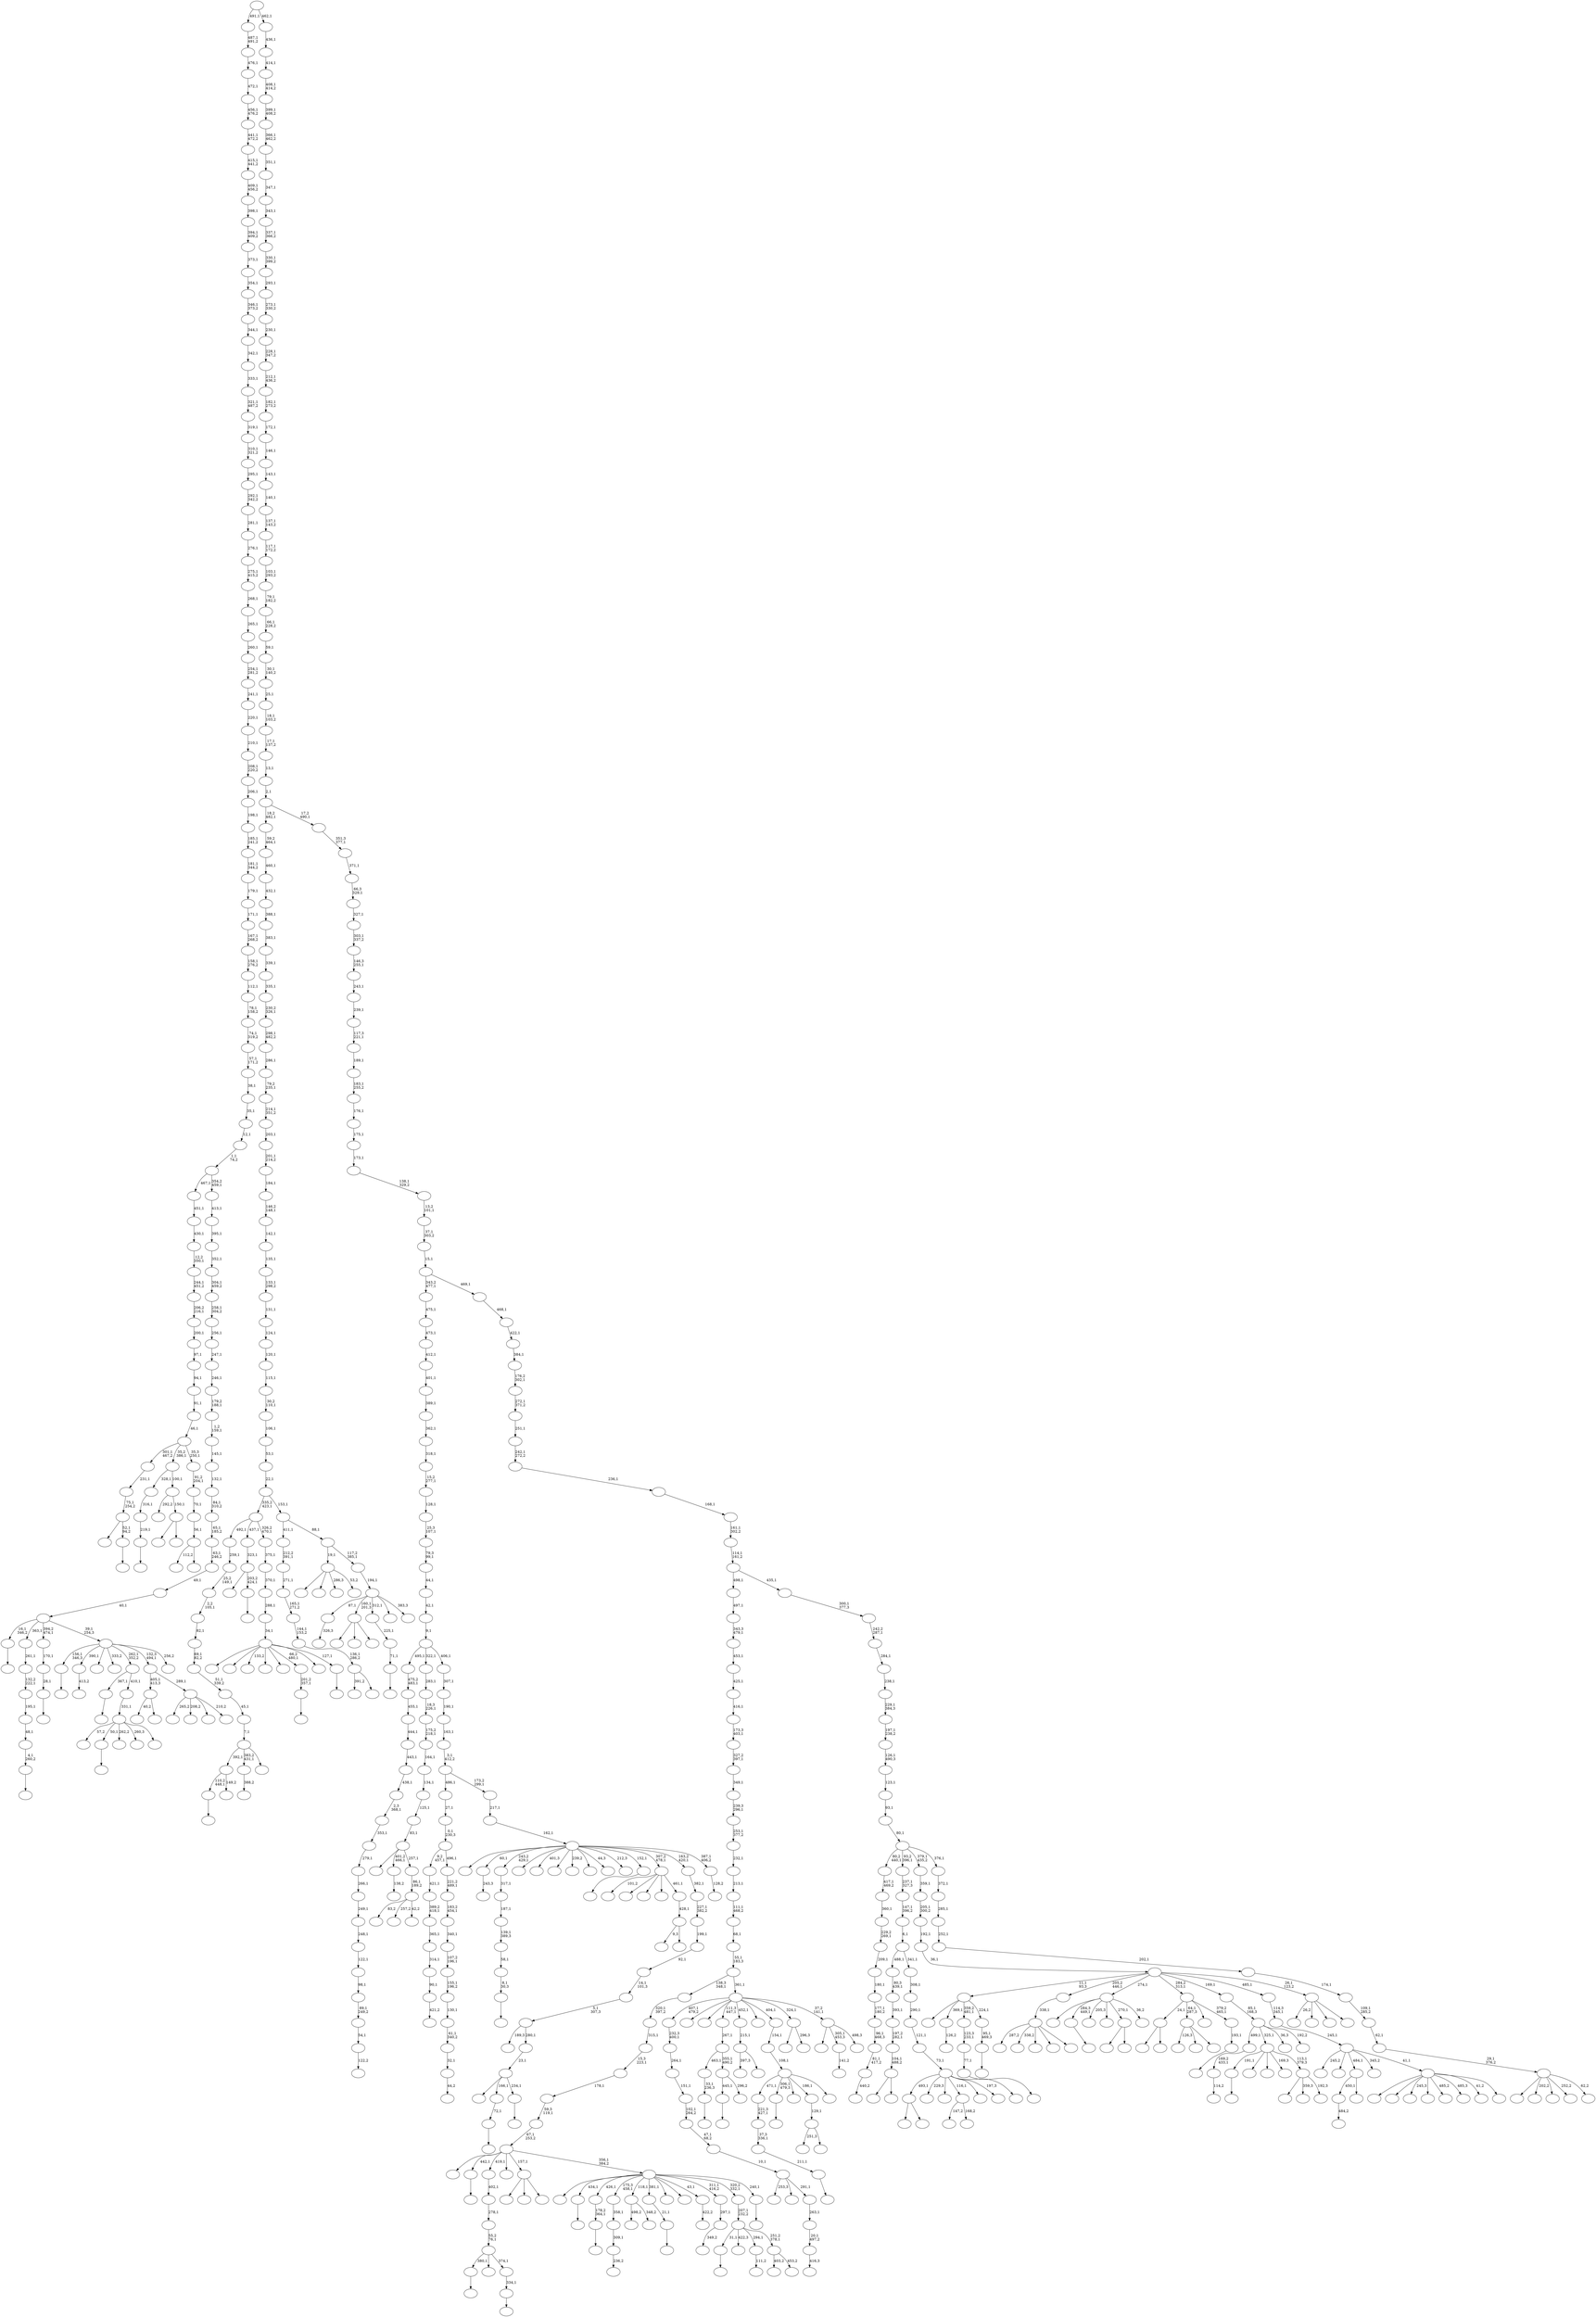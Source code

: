 digraph T {
	700 [label=""]
	699 [label=""]
	698 [label=""]
	697 [label=""]
	696 [label=""]
	695 [label=""]
	694 [label=""]
	693 [label=""]
	692 [label=""]
	691 [label=""]
	690 [label=""]
	689 [label=""]
	688 [label=""]
	687 [label=""]
	686 [label=""]
	685 [label=""]
	684 [label=""]
	683 [label=""]
	682 [label=""]
	681 [label=""]
	680 [label=""]
	679 [label=""]
	678 [label=""]
	677 [label=""]
	676 [label=""]
	675 [label=""]
	674 [label=""]
	673 [label=""]
	672 [label=""]
	671 [label=""]
	670 [label=""]
	669 [label=""]
	668 [label=""]
	667 [label=""]
	666 [label=""]
	665 [label=""]
	664 [label=""]
	663 [label=""]
	662 [label=""]
	661 [label=""]
	660 [label=""]
	659 [label=""]
	658 [label=""]
	657 [label=""]
	656 [label=""]
	655 [label=""]
	654 [label=""]
	653 [label=""]
	652 [label=""]
	651 [label=""]
	650 [label=""]
	649 [label=""]
	648 [label=""]
	647 [label=""]
	646 [label=""]
	645 [label=""]
	644 [label=""]
	643 [label=""]
	642 [label=""]
	641 [label=""]
	640 [label=""]
	639 [label=""]
	638 [label=""]
	637 [label=""]
	636 [label=""]
	635 [label=""]
	634 [label=""]
	633 [label=""]
	632 [label=""]
	631 [label=""]
	630 [label=""]
	629 [label=""]
	628 [label=""]
	627 [label=""]
	626 [label=""]
	625 [label=""]
	624 [label=""]
	623 [label=""]
	622 [label=""]
	621 [label=""]
	620 [label=""]
	619 [label=""]
	618 [label=""]
	617 [label=""]
	616 [label=""]
	615 [label=""]
	614 [label=""]
	613 [label=""]
	612 [label=""]
	611 [label=""]
	610 [label=""]
	609 [label=""]
	608 [label=""]
	607 [label=""]
	606 [label=""]
	605 [label=""]
	604 [label=""]
	603 [label=""]
	602 [label=""]
	601 [label=""]
	600 [label=""]
	599 [label=""]
	598 [label=""]
	597 [label=""]
	596 [label=""]
	595 [label=""]
	594 [label=""]
	593 [label=""]
	592 [label=""]
	591 [label=""]
	590 [label=""]
	589 [label=""]
	588 [label=""]
	587 [label=""]
	586 [label=""]
	585 [label=""]
	584 [label=""]
	583 [label=""]
	582 [label=""]
	581 [label=""]
	580 [label=""]
	579 [label=""]
	578 [label=""]
	577 [label=""]
	576 [label=""]
	575 [label=""]
	574 [label=""]
	573 [label=""]
	572 [label=""]
	571 [label=""]
	570 [label=""]
	569 [label=""]
	568 [label=""]
	567 [label=""]
	566 [label=""]
	565 [label=""]
	564 [label=""]
	563 [label=""]
	562 [label=""]
	561 [label=""]
	560 [label=""]
	559 [label=""]
	558 [label=""]
	557 [label=""]
	556 [label=""]
	555 [label=""]
	554 [label=""]
	553 [label=""]
	552 [label=""]
	551 [label=""]
	550 [label=""]
	549 [label=""]
	548 [label=""]
	547 [label=""]
	546 [label=""]
	545 [label=""]
	544 [label=""]
	543 [label=""]
	542 [label=""]
	541 [label=""]
	540 [label=""]
	539 [label=""]
	538 [label=""]
	537 [label=""]
	536 [label=""]
	535 [label=""]
	534 [label=""]
	533 [label=""]
	532 [label=""]
	531 [label=""]
	530 [label=""]
	529 [label=""]
	528 [label=""]
	527 [label=""]
	526 [label=""]
	525 [label=""]
	524 [label=""]
	523 [label=""]
	522 [label=""]
	521 [label=""]
	520 [label=""]
	519 [label=""]
	518 [label=""]
	517 [label=""]
	516 [label=""]
	515 [label=""]
	514 [label=""]
	513 [label=""]
	512 [label=""]
	511 [label=""]
	510 [label=""]
	509 [label=""]
	508 [label=""]
	507 [label=""]
	506 [label=""]
	505 [label=""]
	504 [label=""]
	503 [label=""]
	502 [label=""]
	501 [label=""]
	500 [label=""]
	499 [label=""]
	498 [label=""]
	497 [label=""]
	496 [label=""]
	495 [label=""]
	494 [label=""]
	493 [label=""]
	492 [label=""]
	491 [label=""]
	490 [label=""]
	489 [label=""]
	488 [label=""]
	487 [label=""]
	486 [label=""]
	485 [label=""]
	484 [label=""]
	483 [label=""]
	482 [label=""]
	481 [label=""]
	480 [label=""]
	479 [label=""]
	478 [label=""]
	477 [label=""]
	476 [label=""]
	475 [label=""]
	474 [label=""]
	473 [label=""]
	472 [label=""]
	471 [label=""]
	470 [label=""]
	469 [label=""]
	468 [label=""]
	467 [label=""]
	466 [label=""]
	465 [label=""]
	464 [label=""]
	463 [label=""]
	462 [label=""]
	461 [label=""]
	460 [label=""]
	459 [label=""]
	458 [label=""]
	457 [label=""]
	456 [label=""]
	455 [label=""]
	454 [label=""]
	453 [label=""]
	452 [label=""]
	451 [label=""]
	450 [label=""]
	449 [label=""]
	448 [label=""]
	447 [label=""]
	446 [label=""]
	445 [label=""]
	444 [label=""]
	443 [label=""]
	442 [label=""]
	441 [label=""]
	440 [label=""]
	439 [label=""]
	438 [label=""]
	437 [label=""]
	436 [label=""]
	435 [label=""]
	434 [label=""]
	433 [label=""]
	432 [label=""]
	431 [label=""]
	430 [label=""]
	429 [label=""]
	428 [label=""]
	427 [label=""]
	426 [label=""]
	425 [label=""]
	424 [label=""]
	423 [label=""]
	422 [label=""]
	421 [label=""]
	420 [label=""]
	419 [label=""]
	418 [label=""]
	417 [label=""]
	416 [label=""]
	415 [label=""]
	414 [label=""]
	413 [label=""]
	412 [label=""]
	411 [label=""]
	410 [label=""]
	409 [label=""]
	408 [label=""]
	407 [label=""]
	406 [label=""]
	405 [label=""]
	404 [label=""]
	403 [label=""]
	402 [label=""]
	401 [label=""]
	400 [label=""]
	399 [label=""]
	398 [label=""]
	397 [label=""]
	396 [label=""]
	395 [label=""]
	394 [label=""]
	393 [label=""]
	392 [label=""]
	391 [label=""]
	390 [label=""]
	389 [label=""]
	388 [label=""]
	387 [label=""]
	386 [label=""]
	385 [label=""]
	384 [label=""]
	383 [label=""]
	382 [label=""]
	381 [label=""]
	380 [label=""]
	379 [label=""]
	378 [label=""]
	377 [label=""]
	376 [label=""]
	375 [label=""]
	374 [label=""]
	373 [label=""]
	372 [label=""]
	371 [label=""]
	370 [label=""]
	369 [label=""]
	368 [label=""]
	367 [label=""]
	366 [label=""]
	365 [label=""]
	364 [label=""]
	363 [label=""]
	362 [label=""]
	361 [label=""]
	360 [label=""]
	359 [label=""]
	358 [label=""]
	357 [label=""]
	356 [label=""]
	355 [label=""]
	354 [label=""]
	353 [label=""]
	352 [label=""]
	351 [label=""]
	350 [label=""]
	349 [label=""]
	348 [label=""]
	347 [label=""]
	346 [label=""]
	345 [label=""]
	344 [label=""]
	343 [label=""]
	342 [label=""]
	341 [label=""]
	340 [label=""]
	339 [label=""]
	338 [label=""]
	337 [label=""]
	336 [label=""]
	335 [label=""]
	334 [label=""]
	333 [label=""]
	332 [label=""]
	331 [label=""]
	330 [label=""]
	329 [label=""]
	328 [label=""]
	327 [label=""]
	326 [label=""]
	325 [label=""]
	324 [label=""]
	323 [label=""]
	322 [label=""]
	321 [label=""]
	320 [label=""]
	319 [label=""]
	318 [label=""]
	317 [label=""]
	316 [label=""]
	315 [label=""]
	314 [label=""]
	313 [label=""]
	312 [label=""]
	311 [label=""]
	310 [label=""]
	309 [label=""]
	308 [label=""]
	307 [label=""]
	306 [label=""]
	305 [label=""]
	304 [label=""]
	303 [label=""]
	302 [label=""]
	301 [label=""]
	300 [label=""]
	299 [label=""]
	298 [label=""]
	297 [label=""]
	296 [label=""]
	295 [label=""]
	294 [label=""]
	293 [label=""]
	292 [label=""]
	291 [label=""]
	290 [label=""]
	289 [label=""]
	288 [label=""]
	287 [label=""]
	286 [label=""]
	285 [label=""]
	284 [label=""]
	283 [label=""]
	282 [label=""]
	281 [label=""]
	280 [label=""]
	279 [label=""]
	278 [label=""]
	277 [label=""]
	276 [label=""]
	275 [label=""]
	274 [label=""]
	273 [label=""]
	272 [label=""]
	271 [label=""]
	270 [label=""]
	269 [label=""]
	268 [label=""]
	267 [label=""]
	266 [label=""]
	265 [label=""]
	264 [label=""]
	263 [label=""]
	262 [label=""]
	261 [label=""]
	260 [label=""]
	259 [label=""]
	258 [label=""]
	257 [label=""]
	256 [label=""]
	255 [label=""]
	254 [label=""]
	253 [label=""]
	252 [label=""]
	251 [label=""]
	250 [label=""]
	249 [label=""]
	248 [label=""]
	247 [label=""]
	246 [label=""]
	245 [label=""]
	244 [label=""]
	243 [label=""]
	242 [label=""]
	241 [label=""]
	240 [label=""]
	239 [label=""]
	238 [label=""]
	237 [label=""]
	236 [label=""]
	235 [label=""]
	234 [label=""]
	233 [label=""]
	232 [label=""]
	231 [label=""]
	230 [label=""]
	229 [label=""]
	228 [label=""]
	227 [label=""]
	226 [label=""]
	225 [label=""]
	224 [label=""]
	223 [label=""]
	222 [label=""]
	221 [label=""]
	220 [label=""]
	219 [label=""]
	218 [label=""]
	217 [label=""]
	216 [label=""]
	215 [label=""]
	214 [label=""]
	213 [label=""]
	212 [label=""]
	211 [label=""]
	210 [label=""]
	209 [label=""]
	208 [label=""]
	207 [label=""]
	206 [label=""]
	205 [label=""]
	204 [label=""]
	203 [label=""]
	202 [label=""]
	201 [label=""]
	200 [label=""]
	199 [label=""]
	198 [label=""]
	197 [label=""]
	196 [label=""]
	195 [label=""]
	194 [label=""]
	193 [label=""]
	192 [label=""]
	191 [label=""]
	190 [label=""]
	189 [label=""]
	188 [label=""]
	187 [label=""]
	186 [label=""]
	185 [label=""]
	184 [label=""]
	183 [label=""]
	182 [label=""]
	181 [label=""]
	180 [label=""]
	179 [label=""]
	178 [label=""]
	177 [label=""]
	176 [label=""]
	175 [label=""]
	174 [label=""]
	173 [label=""]
	172 [label=""]
	171 [label=""]
	170 [label=""]
	169 [label=""]
	168 [label=""]
	167 [label=""]
	166 [label=""]
	165 [label=""]
	164 [label=""]
	163 [label=""]
	162 [label=""]
	161 [label=""]
	160 [label=""]
	159 [label=""]
	158 [label=""]
	157 [label=""]
	156 [label=""]
	155 [label=""]
	154 [label=""]
	153 [label=""]
	152 [label=""]
	151 [label=""]
	150 [label=""]
	149 [label=""]
	148 [label=""]
	147 [label=""]
	146 [label=""]
	145 [label=""]
	144 [label=""]
	143 [label=""]
	142 [label=""]
	141 [label=""]
	140 [label=""]
	139 [label=""]
	138 [label=""]
	137 [label=""]
	136 [label=""]
	135 [label=""]
	134 [label=""]
	133 [label=""]
	132 [label=""]
	131 [label=""]
	130 [label=""]
	129 [label=""]
	128 [label=""]
	127 [label=""]
	126 [label=""]
	125 [label=""]
	124 [label=""]
	123 [label=""]
	122 [label=""]
	121 [label=""]
	120 [label=""]
	119 [label=""]
	118 [label=""]
	117 [label=""]
	116 [label=""]
	115 [label=""]
	114 [label=""]
	113 [label=""]
	112 [label=""]
	111 [label=""]
	110 [label=""]
	109 [label=""]
	108 [label=""]
	107 [label=""]
	106 [label=""]
	105 [label=""]
	104 [label=""]
	103 [label=""]
	102 [label=""]
	101 [label=""]
	100 [label=""]
	99 [label=""]
	98 [label=""]
	97 [label=""]
	96 [label=""]
	95 [label=""]
	94 [label=""]
	93 [label=""]
	92 [label=""]
	91 [label=""]
	90 [label=""]
	89 [label=""]
	88 [label=""]
	87 [label=""]
	86 [label=""]
	85 [label=""]
	84 [label=""]
	83 [label=""]
	82 [label=""]
	81 [label=""]
	80 [label=""]
	79 [label=""]
	78 [label=""]
	77 [label=""]
	76 [label=""]
	75 [label=""]
	74 [label=""]
	73 [label=""]
	72 [label=""]
	71 [label=""]
	70 [label=""]
	69 [label=""]
	68 [label=""]
	67 [label=""]
	66 [label=""]
	65 [label=""]
	64 [label=""]
	63 [label=""]
	62 [label=""]
	61 [label=""]
	60 [label=""]
	59 [label=""]
	58 [label=""]
	57 [label=""]
	56 [label=""]
	55 [label=""]
	54 [label=""]
	53 [label=""]
	52 [label=""]
	51 [label=""]
	50 [label=""]
	49 [label=""]
	48 [label=""]
	47 [label=""]
	46 [label=""]
	45 [label=""]
	44 [label=""]
	43 [label=""]
	42 [label=""]
	41 [label=""]
	40 [label=""]
	39 [label=""]
	38 [label=""]
	37 [label=""]
	36 [label=""]
	35 [label=""]
	34 [label=""]
	33 [label=""]
	32 [label=""]
	31 [label=""]
	30 [label=""]
	29 [label=""]
	28 [label=""]
	27 [label=""]
	26 [label=""]
	25 [label=""]
	24 [label=""]
	23 [label=""]
	22 [label=""]
	21 [label=""]
	20 [label=""]
	19 [label=""]
	18 [label=""]
	17 [label=""]
	16 [label=""]
	15 [label=""]
	14 [label=""]
	13 [label=""]
	12 [label=""]
	11 [label=""]
	10 [label=""]
	9 [label=""]
	8 [label=""]
	7 [label=""]
	6 [label=""]
	5 [label=""]
	4 [label=""]
	3 [label=""]
	2 [label=""]
	1 [label=""]
	0 [label=""]
	699 -> 700 [label=""]
	687 -> 688 [label=""]
	686 -> 687 [label="211,1"]
	685 -> 686 [label="37,3\n336,1"]
	684 -> 685 [label="221,3\n427,1"]
	682 -> 683 [label=""]
	681 -> 682 [label="33,1\n236,3"]
	678 -> 679 [label=""]
	675 -> 689 [label=""]
	675 -> 676 [label=""]
	668 -> 669 [label=""]
	667 -> 668 [label="178,2\n364,1"]
	662 -> 665 [label=""]
	662 -> 663 [label=""]
	656 -> 657 [label=""]
	650 -> 651 [label="122,2"]
	649 -> 650 [label="54,1"]
	648 -> 649 [label="89,1\n249,2"]
	647 -> 648 [label="98,1"]
	646 -> 647 [label="122,1"]
	645 -> 646 [label="248,1"]
	644 -> 645 [label="249,1"]
	643 -> 644 [label="266,1"]
	642 -> 643 [label="279,1"]
	641 -> 642 [label="353,1"]
	640 -> 641 [label="2,3\n368,1"]
	639 -> 640 [label="438,1"]
	638 -> 639 [label="443,1"]
	637 -> 638 [label="444,1"]
	636 -> 637 [label="455,1"]
	635 -> 636 [label="475,2\n483,1"]
	633 -> 634 [label=""]
	631 -> 632 [label=""]
	623 -> 624 [label=""]
	621 -> 622 [label="243,3"]
	619 -> 620 [label=""]
	618 -> 619 [label="8,1\n30,3"]
	617 -> 618 [label="58,1"]
	616 -> 617 [label="139,1\n389,3"]
	615 -> 616 [label="187,1"]
	614 -> 615 [label="317,1"]
	612 -> 613 [label="416,3"]
	611 -> 612 [label="20,1\n497,2"]
	610 -> 611 [label="263,1"]
	609 -> 673 [label="253,3"]
	609 -> 670 [label=""]
	609 -> 610 [label="291,1"]
	608 -> 609 [label="10,1"]
	607 -> 608 [label="47,1\n68,2"]
	606 -> 607 [label="102,1\n264,2"]
	605 -> 606 [label="151,1"]
	604 -> 605 [label="264,1"]
	603 -> 604 [label="232,3\n400,1"]
	601 -> 602 [label="326,3"]
	597 -> 598 [label=""]
	594 -> 595 [label="421,2"]
	593 -> 594 [label="90,1"]
	592 -> 593 [label="314,1"]
	591 -> 592 [label="365,1"]
	590 -> 591 [label="389,2\n418,1"]
	589 -> 590 [label="421,1"]
	584 -> 585 [label=""]
	581 -> 656 [label="110,2\n448,1"]
	581 -> 582 [label="149,2"]
	577 -> 578 [label=""]
	575 -> 576 [label="388,2"]
	568 -> 569 [label=""]
	565 -> 671 [label="126,3"]
	565 -> 629 [label=""]
	565 -> 566 [label=""]
	560 -> 561 [label="126,2"]
	557 -> 581 [label="392,1"]
	557 -> 575 [label="383,2\n431,1"]
	557 -> 558 [label=""]
	556 -> 557 [label="7,1"]
	555 -> 556 [label="45,1"]
	554 -> 555 [label="51,1\n339,2"]
	553 -> 554 [label="69,1\n82,2"]
	552 -> 553 [label="82,1"]
	551 -> 552 [label="2,2\n105,1"]
	550 -> 551 [label="25,2\n149,1"]
	549 -> 550 [label="259,1"]
	543 -> 544 [label="413,2"]
	534 -> 535 [label="236,2"]
	533 -> 534 [label="309,1"]
	532 -> 533 [label="358,1"]
	525 -> 654 [label=""]
	525 -> 526 [label=""]
	521 -> 522 [label=""]
	516 -> 517 [label=""]
	515 -> 516 [label="4,1\n260,2"]
	514 -> 515 [label="48,1"]
	513 -> 514 [label="195,1"]
	512 -> 513 [label="132,2\n222,1"]
	511 -> 512 [label="261,1"]
	508 -> 509 [label=""]
	507 -> 508 [label="77,1"]
	506 -> 507 [label="123,3\n233,1"]
	504 -> 505 [label=""]
	502 -> 666 [label=""]
	502 -> 596 [label=""]
	502 -> 503 [label=""]
	498 -> 538 [label="147,2"]
	498 -> 499 [label="168,2"]
	496 -> 674 [label="498,2"]
	496 -> 497 [label="348,2"]
	493 -> 494 [label=""]
	492 -> 572 [label=""]
	492 -> 493 [label="52,1\n94,2"]
	491 -> 492 [label="75,1\n254,2"]
	490 -> 491 [label="231,1"]
	488 -> 489 [label=""]
	487 -> 488 [label="21,1"]
	485 -> 486 [label=""]
	484 -> 485 [label="201,2\n357,1"]
	482 -> 483 [label=""]
	481 -> 482 [label="95,1\n469,3"]
	480 -> 693 [label=""]
	480 -> 560 [label="369,1"]
	480 -> 506 [label="359,2\n481,1"]
	480 -> 481 [label="224,1"]
	474 -> 475 [label="114,2"]
	473 -> 474 [label="169,2\n433,1"]
	470 -> 471 [label="484,2"]
	468 -> 469 [label=""]
	464 -> 465 [label="440,2"]
	463 -> 464 [label="81,1\n417,2"]
	462 -> 463 [label="96,1\n468,3"]
	461 -> 462 [label="177,1\n180,2"]
	460 -> 461 [label="180,1"]
	459 -> 460 [label="209,1"]
	458 -> 459 [label="229,2\n269,1"]
	457 -> 458 [label="360,1"]
	456 -> 457 [label="417,1\n469,2"]
	451 -> 452 [label=""]
	450 -> 451 [label="334,1"]
	449 -> 623 [label="380,1"]
	449 -> 454 [label=""]
	449 -> 450 [label="374,1"]
	448 -> 449 [label="55,2\n76,1"]
	447 -> 448 [label="278,1"]
	446 -> 447 [label="402,1"]
	444 -> 445 [label=""]
	443 -> 444 [label="219,1"]
	442 -> 443 [label="316,1"]
	440 -> 441 [label="111,2"]
	437 -> 680 [label=""]
	437 -> 531 [label=""]
	437 -> 519 [label="286,3"]
	437 -> 438 [label="53,2"]
	435 -> 436 [label="44,2"]
	434 -> 435 [label="32,1"]
	433 -> 434 [label="61,1\n340,2"]
	432 -> 433 [label="130,1"]
	431 -> 432 [label="155,1\n196,2"]
	430 -> 431 [label="107,2\n196,1"]
	429 -> 430 [label="340,1"]
	428 -> 429 [label="183,2\n454,1"]
	427 -> 428 [label="221,2\n489,1"]
	426 -> 589 [label="9,2\n457,1"]
	426 -> 427 [label="496,1"]
	425 -> 426 [label="0,1\n230,3"]
	424 -> 425 [label="27,1"]
	422 -> 423 [label=""]
	421 -> 587 [label=""]
	421 -> 422 [label="203,2\n424,1"]
	420 -> 421 [label="323,1"]
	416 -> 470 [label="450,1"]
	416 -> 417 [label=""]
	413 -> 661 [label="40,2"]
	413 -> 414 [label=""]
	410 -> 411 [label="141,2"]
	407 -> 408 [label="138,2"]
	405 -> 548 [label="287,2"]
	405 -> 541 [label="338,2"]
	405 -> 479 [label=""]
	405 -> 409 [label=""]
	405 -> 406 [label=""]
	404 -> 405 [label="338,1"]
	402 -> 403 [label=""]
	399 -> 677 [label=""]
	399 -> 400 [label=""]
	398 -> 546 [label="292,2"]
	398 -> 399 [label="150,1"]
	397 -> 442 [label="328,1"]
	397 -> 398 [label="100,1"]
	395 -> 625 [label=""]
	395 -> 396 [label=""]
	394 -> 395 [label="104,1\n488,2"]
	393 -> 394 [label="197,2\n282,1"]
	392 -> 393 [label="393,1"]
	391 -> 392 [label="80,3\n439,1"]
	387 -> 694 [label=""]
	387 -> 577 [label="284,3\n449,1"]
	387 -> 540 [label="205,3"]
	387 -> 539 [label=""]
	387 -> 525 [label="270,1"]
	387 -> 388 [label="36,2"]
	385 -> 528 [label="251,3"]
	385 -> 386 [label=""]
	384 -> 385 [label="129,1"]
	381 -> 382 [label=""]
	380 -> 381 [label="28,1"]
	379 -> 380 [label="170,1"]
	376 -> 597 [label="445,1"]
	376 -> 377 [label="296,2"]
	375 -> 681 [label="463,1"]
	375 -> 376 [label="355,1\n490,2"]
	374 -> 375 [label="267,1"]
	372 -> 373 [label="422,2"]
	370 -> 371 [label="349,2"]
	369 -> 370 [label="297,1"]
	365 -> 547 [label="57,2"]
	365 -> 504 [label="50,1"]
	365 -> 439 [label="262,2"]
	365 -> 419 [label="260,3"]
	365 -> 366 [label=""]
	364 -> 365 [label="331,1"]
	363 -> 633 [label="367,1"]
	363 -> 364 [label="410,1"]
	359 -> 542 [label=""]
	359 -> 378 [label="359,3"]
	359 -> 360 [label="192,3"]
	358 -> 584 [label="191,1"]
	358 -> 545 [label=""]
	358 -> 501 [label=""]
	358 -> 368 [label="169,3"]
	358 -> 359 [label="113,1\n379,3"]
	356 -> 599 [label="83,2"]
	356 -> 523 [label="257,2"]
	356 -> 357 [label="42,2"]
	355 -> 356 [label="86,1\n189,2"]
	354 -> 655 [label=""]
	354 -> 407 [label="401,2\n466,1"]
	354 -> 355 [label="257,1"]
	353 -> 354 [label="83,1"]
	352 -> 353 [label="125,1"]
	351 -> 352 [label="134,1"]
	350 -> 351 [label="164,1"]
	349 -> 350 [label="175,2\n218,1"]
	348 -> 349 [label="18,3\n226,1"]
	347 -> 348 [label="283,1"]
	345 -> 559 [label=""]
	345 -> 520 [label=""]
	345 -> 346 [label=""]
	343 -> 630 [label="391,2"]
	343 -> 344 [label=""]
	342 -> 343 [label="136,1\n286,2"]
	341 -> 342 [label="144,1\n153,2"]
	340 -> 341 [label="165,1\n271,2"]
	339 -> 340 [label="271,1"]
	338 -> 339 [label="212,2\n391,1"]
	334 -> 335 [label=""]
	333 -> 695 [label=""]
	333 -> 628 [label=""]
	333 -> 626 [label="133,2"]
	333 -> 571 [label=""]
	333 -> 527 [label=""]
	333 -> 484 [label="66,2\n480,1"]
	333 -> 478 [label=""]
	333 -> 334 [label="127,1"]
	332 -> 333 [label="34,1"]
	331 -> 332 [label="288,1"]
	330 -> 331 [label="370,1"]
	329 -> 330 [label="375,1"]
	328 -> 549 [label="492,1"]
	328 -> 420 [label="437,1"]
	328 -> 329 [label="326,2\n470,1"]
	326 -> 472 [label="397,3"]
	326 -> 327 [label=""]
	325 -> 326 [label="215,1"]
	323 -> 691 [label="265,2"]
	323 -> 529 [label="208,2"]
	323 -> 418 [label=""]
	323 -> 324 [label="210,2"]
	322 -> 413 [label="405,1\n413,3"]
	322 -> 323 [label="289,1"]
	319 -> 320 [label=""]
	318 -> 319 [label="71,1"]
	317 -> 318 [label="225,1"]
	315 -> 672 [label="403,2"]
	315 -> 316 [label="453,2"]
	314 -> 699 [label="31,1"]
	314 -> 495 [label="422,3"]
	314 -> 440 [label="294,1"]
	314 -> 315 [label="251,2\n378,1"]
	313 -> 314 [label="207,1\n232,2"]
	311 -> 312 [label=""]
	310 -> 311 [label="193,1"]
	309 -> 675 [label="24,1"]
	309 -> 565 [label="64,1\n287,3"]
	309 -> 477 [label=""]
	309 -> 310 [label="379,2\n465,1"]
	307 -> 308 [label=""]
	306 -> 307 [label="72,1"]
	303 -> 652 [label="112,2"]
	303 -> 304 [label=""]
	302 -> 303 [label="56,1"]
	301 -> 302 [label="70,1"]
	300 -> 301 [label="91,2\n204,1"]
	299 -> 490 [label="301,1\n467,2"]
	299 -> 397 [label="35,2\n386,1"]
	299 -> 300 [label="35,3\n250,1"]
	298 -> 299 [label="46,1"]
	297 -> 298 [label="91,1"]
	296 -> 297 [label="94,1"]
	295 -> 296 [label="97,1"]
	294 -> 295 [label="200,1"]
	293 -> 294 [label="206,2\n216,1"]
	292 -> 293 [label="244,1\n451,2"]
	291 -> 292 [label="12,2\n350,1"]
	290 -> 291 [label="430,1"]
	289 -> 290 [label="451,1"]
	287 -> 684 [label="471,1"]
	287 -> 568 [label="306,1\n479,3"]
	287 -> 476 [label=""]
	287 -> 384 [label="186,1"]
	287 -> 288 [label=""]
	286 -> 287 [label="108,1"]
	285 -> 286 [label="154,1"]
	283 -> 627 [label="9,3"]
	283 -> 284 [label=""]
	282 -> 283 [label="428,1"]
	281 -> 664 [label="101,2"]
	281 -> 570 [label=""]
	281 -> 453 [label=""]
	281 -> 412 [label=""]
	281 -> 282 [label="461,1"]
	279 -> 574 [label=""]
	279 -> 280 [label="296,3"]
	277 -> 278 [label=""]
	276 -> 698 [label=""]
	276 -> 306 [label="166,1"]
	276 -> 277 [label="234,1"]
	275 -> 276 [label="23,1"]
	274 -> 567 [label="189,3"]
	274 -> 275 [label="280,1"]
	273 -> 274 [label="5,1\n307,3"]
	272 -> 273 [label="14,1\n101,3"]
	271 -> 272 [label="92,1"]
	270 -> 271 [label="199,1"]
	269 -> 270 [label="227,1\n382,2"]
	268 -> 269 [label="382,1"]
	266 -> 473 [label="499,1"]
	266 -> 358 [label="325,1"]
	266 -> 337 [label="36,3"]
	266 -> 267 [label="192,2"]
	265 -> 266 [label="85,1\n168,3"]
	262 -> 263 [label=""]
	261 -> 696 [label=""]
	261 -> 678 [label="434,1"]
	261 -> 667 [label="426,1"]
	261 -> 532 [label="175,3\n458,1"]
	261 -> 496 [label="118,1"]
	261 -> 487 [label="381,1"]
	261 -> 466 [label=""]
	261 -> 383 [label=""]
	261 -> 372 [label="43,1"]
	261 -> 369 [label="311,1\n416,2"]
	261 -> 313 [label="320,2\n332,1"]
	261 -> 262 [label="240,1"]
	260 -> 579 [label=""]
	260 -> 468 [label="442,1"]
	260 -> 446 [label="419,1"]
	260 -> 390 [label=""]
	260 -> 345 [label="157,1"]
	260 -> 261 [label="356,1\n384,2"]
	259 -> 260 [label="67,1\n253,2"]
	258 -> 259 [label="59,3\n119,1"]
	257 -> 258 [label="178,1"]
	256 -> 257 [label="15,3\n223,1"]
	255 -> 256 [label="315,1"]
	254 -> 255 [label="320,1\n397,2"]
	252 -> 662 [label="493,1"]
	252 -> 660 [label="229,3"]
	252 -> 518 [label=""]
	252 -> 498 [label="116,1"]
	252 -> 362 [label=""]
	252 -> 321 [label="197,3"]
	252 -> 253 [label=""]
	251 -> 252 [label="73,1"]
	250 -> 251 [label="121,1"]
	249 -> 250 [label="290,1"]
	248 -> 249 [label="308,1"]
	247 -> 391 [label="488,1"]
	247 -> 248 [label="341,1"]
	246 -> 247 [label="6,1"]
	245 -> 246 [label="147,1\n396,2"]
	244 -> 245 [label="237,1\n327,3"]
	242 -> 537 [label=""]
	242 -> 410 [label="305,1\n453,3"]
	242 -> 243 [label="498,3"]
	241 -> 603 [label="407,1\n479,2"]
	241 -> 536 [label=""]
	241 -> 415 [label=""]
	241 -> 374 [label="111,3\n447,1"]
	241 -> 325 [label="452,1"]
	241 -> 305 [label=""]
	241 -> 285 [label="404,1"]
	241 -> 279 [label="324,1"]
	241 -> 242 [label="37,2\n141,1"]
	240 -> 254 [label="138,3\n348,1"]
	240 -> 241 [label="361,1"]
	239 -> 240 [label="55,1\n183,3"]
	238 -> 239 [label="68,1"]
	237 -> 238 [label="111,1\n468,2"]
	236 -> 237 [label="213,1"]
	235 -> 236 [label="232,1"]
	234 -> 235 [label="253,1\n377,2"]
	233 -> 234 [label="239,3\n296,1"]
	232 -> 233 [label="349,1"]
	231 -> 232 [label="327,2\n397,1"]
	230 -> 231 [label="173,3\n403,1"]
	229 -> 230 [label="416,1"]
	228 -> 229 [label="425,1"]
	227 -> 228 [label="453,1"]
	226 -> 227 [label="343,3\n479,1"]
	225 -> 226 [label="497,1"]
	223 -> 224 [label="128,2"]
	222 -> 697 [label=""]
	222 -> 621 [label="60,1"]
	222 -> 614 [label="243,2\n429,1"]
	222 -> 600 [label=""]
	222 -> 588 [label="401,3"]
	222 -> 583 [label=""]
	222 -> 580 [label="239,2"]
	222 -> 563 [label=""]
	222 -> 562 [label="44,3"]
	222 -> 524 [label="212,3"]
	222 -> 402 [label="152,1"]
	222 -> 281 [label="307,2\n478,1"]
	222 -> 268 [label="163,2\n420,1"]
	222 -> 223 [label="387,1\n406,2"]
	221 -> 222 [label="162,1"]
	220 -> 221 [label="217,1"]
	219 -> 424 [label="486,1"]
	219 -> 220 [label="173,2\n299,1"]
	218 -> 219 [label="3,1\n412,2"]
	217 -> 218 [label="163,1"]
	216 -> 217 [label="190,1"]
	215 -> 216 [label="307,1"]
	214 -> 635 [label="495,1"]
	214 -> 347 [label="322,1"]
	214 -> 215 [label="406,1"]
	213 -> 214 [label="9,1"]
	212 -> 213 [label="42,1"]
	211 -> 212 [label="44,1"]
	210 -> 211 [label="79,3\n99,1"]
	209 -> 210 [label="25,3\n107,1"]
	208 -> 209 [label="128,1"]
	207 -> 208 [label="15,2\n277,1"]
	206 -> 207 [label="318,1"]
	205 -> 206 [label="362,1"]
	204 -> 205 [label="389,1"]
	203 -> 204 [label="401,1"]
	202 -> 203 [label="412,1"]
	201 -> 202 [label="473,1"]
	200 -> 201 [label="475,1"]
	197 -> 601 [label="87,1"]
	197 -> 502 [label="160,1\n201,3"]
	197 -> 317 [label="312,1"]
	197 -> 199 [label=""]
	197 -> 198 [label="383,3"]
	196 -> 197 [label="194,1"]
	195 -> 437 [label="19,1"]
	195 -> 196 [label="117,2\n385,1"]
	194 -> 338 [label="411,1"]
	194 -> 195 [label="88,1"]
	193 -> 328 [label="335,2\n423,1"]
	193 -> 194 [label="153,1"]
	192 -> 193 [label="22,1"]
	191 -> 192 [label="53,1"]
	190 -> 191 [label="106,1"]
	189 -> 190 [label="30,2\n110,1"]
	188 -> 189 [label="115,1"]
	187 -> 188 [label="120,1"]
	186 -> 187 [label="124,1"]
	185 -> 186 [label="131,1"]
	184 -> 185 [label="133,1\n298,2"]
	183 -> 184 [label="135,1"]
	182 -> 183 [label="142,1"]
	181 -> 182 [label="146,2\n148,1"]
	180 -> 181 [label="184,1"]
	179 -> 180 [label="201,1\n214,2"]
	178 -> 179 [label="203,1"]
	177 -> 178 [label="214,1\n351,2"]
	176 -> 177 [label="79,2\n235,1"]
	175 -> 176 [label="286,1"]
	174 -> 175 [label="298,1\n482,2"]
	173 -> 174 [label="230,2\n326,1"]
	172 -> 173 [label="335,1"]
	171 -> 172 [label="339,1"]
	170 -> 171 [label="383,1"]
	169 -> 170 [label="388,1"]
	168 -> 169 [label="432,1"]
	167 -> 168 [label="460,1"]
	166 -> 167 [label="59,2\n464,1"]
	164 -> 658 [label=""]
	164 -> 586 [label=""]
	164 -> 467 [label="245,3"]
	164 -> 401 [label=""]
	164 -> 367 [label="485,2"]
	164 -> 336 [label="485,3"]
	164 -> 264 [label="41,2"]
	164 -> 165 [label=""]
	163 -> 692 [label="245,2"]
	163 -> 573 [label=""]
	163 -> 416 [label="484,1"]
	163 -> 389 [label="345,2"]
	163 -> 164 [label="41,1"]
	162 -> 163 [label="245,1"]
	161 -> 162 [label="114,3\n345,1"]
	159 -> 631 [label="156,1\n346,3"]
	159 -> 543 [label="390,1"]
	159 -> 530 [label=""]
	159 -> 510 [label="333,2"]
	159 -> 363 [label="262,1\n352,2"]
	159 -> 322 [label="132,3\n494,1"]
	159 -> 160 [label="256,2"]
	158 -> 521 [label="16,1\n346,2"]
	158 -> 511 [label="363,1"]
	158 -> 379 [label="394,2\n474,1"]
	158 -> 159 [label="39,1\n254,3"]
	157 -> 158 [label="40,1"]
	156 -> 157 [label="49,1"]
	155 -> 156 [label="63,1\n246,2"]
	154 -> 155 [label="65,1\n185,2"]
	153 -> 154 [label="84,1\n310,2"]
	152 -> 153 [label="132,1"]
	151 -> 152 [label="145,1"]
	150 -> 151 [label="1,2\n159,1"]
	149 -> 150 [label="179,2\n188,1"]
	148 -> 149 [label="246,1"]
	147 -> 148 [label="247,1"]
	146 -> 147 [label="256,1"]
	145 -> 146 [label="258,1\n304,2"]
	144 -> 145 [label="304,1\n459,2"]
	143 -> 144 [label="352,1"]
	142 -> 143 [label="395,1"]
	141 -> 142 [label="413,1"]
	140 -> 289 [label="467,1"]
	140 -> 141 [label="354,2\n459,1"]
	139 -> 140 [label="1,1\n74,2"]
	138 -> 139 [label="12,1"]
	137 -> 138 [label="35,1"]
	136 -> 137 [label="38,1"]
	135 -> 136 [label="57,1\n171,2"]
	134 -> 135 [label="74,1\n319,2"]
	133 -> 134 [label="78,1\n158,2"]
	132 -> 133 [label="112,1"]
	131 -> 132 [label="158,1\n276,2"]
	130 -> 131 [label="167,1\n268,2"]
	129 -> 130 [label="171,1"]
	128 -> 129 [label="179,1"]
	127 -> 128 [label="181,1\n344,2"]
	126 -> 127 [label="185,1\n241,2"]
	125 -> 126 [label="198,1"]
	124 -> 125 [label="206,1"]
	123 -> 124 [label="208,1\n220,2"]
	122 -> 123 [label="210,1"]
	121 -> 122 [label="220,1"]
	120 -> 121 [label="241,1"]
	119 -> 120 [label="254,1\n281,2"]
	118 -> 119 [label="260,1"]
	117 -> 118 [label="265,1"]
	116 -> 117 [label="268,1"]
	115 -> 116 [label="275,1\n415,2"]
	114 -> 115 [label="276,1"]
	113 -> 114 [label="281,1"]
	112 -> 113 [label="292,1\n342,2"]
	111 -> 112 [label="295,1"]
	110 -> 111 [label="310,1\n321,2"]
	109 -> 110 [label="319,1"]
	108 -> 109 [label="321,1\n487,2"]
	107 -> 108 [label="333,1"]
	106 -> 107 [label="342,1"]
	105 -> 106 [label="344,1"]
	104 -> 105 [label="346,1\n373,2"]
	103 -> 104 [label="354,1"]
	102 -> 103 [label="373,1"]
	101 -> 102 [label="394,1\n409,2"]
	100 -> 101 [label="398,1"]
	99 -> 100 [label="409,1\n456,2"]
	98 -> 99 [label="415,1\n441,2"]
	97 -> 98 [label="441,1\n472,2"]
	96 -> 97 [label="456,1\n476,2"]
	95 -> 96 [label="472,1"]
	94 -> 95 [label="476,1"]
	93 -> 94 [label="487,1\n491,2"]
	91 -> 653 [label="26,2"]
	91 -> 564 [label=""]
	91 -> 361 [label=""]
	91 -> 92 [label=""]
	90 -> 480 [label="11,1\n93,3"]
	90 -> 404 [label="205,2\n446,1"]
	90 -> 387 [label="274,1"]
	90 -> 309 [label="284,2\n313,1"]
	90 -> 265 [label="169,1"]
	90 -> 161 [label="485,1"]
	90 -> 91 [label="26,1\n123,2"]
	89 -> 90 [label="36,1"]
	88 -> 89 [label="192,1"]
	87 -> 88 [label="205,1\n300,2"]
	86 -> 87 [label="359,1"]
	84 -> 690 [label=""]
	84 -> 659 [label="202,2"]
	84 -> 500 [label=""]
	84 -> 455 [label="252,2"]
	84 -> 85 [label="62,2"]
	83 -> 84 [label="29,1\n376,2"]
	82 -> 83 [label="62,1"]
	81 -> 82 [label="109,1\n285,2"]
	80 -> 81 [label="174,1"]
	79 -> 80 [label="202,1"]
	78 -> 79 [label="252,1"]
	77 -> 78 [label="285,1"]
	76 -> 77 [label="372,1"]
	75 -> 456 [label="80,2\n440,1"]
	75 -> 244 [label="93,2\n396,1"]
	75 -> 86 [label="379,1\n435,2"]
	75 -> 76 [label="376,1"]
	74 -> 75 [label="80,1"]
	73 -> 74 [label="93,1"]
	72 -> 73 [label="123,1"]
	71 -> 72 [label="126,1\n490,3"]
	70 -> 71 [label="197,1\n238,2"]
	69 -> 70 [label="229,1\n384,3"]
	68 -> 69 [label="238,1"]
	67 -> 68 [label="284,1"]
	66 -> 67 [label="242,2\n287,1"]
	65 -> 66 [label="300,1\n377,3"]
	64 -> 225 [label="498,1"]
	64 -> 65 [label="435,1"]
	63 -> 64 [label="114,1\n161,2"]
	62 -> 63 [label="161,1\n302,2"]
	61 -> 62 [label="168,1"]
	60 -> 61 [label="236,1"]
	59 -> 60 [label="242,1\n272,2"]
	58 -> 59 [label="251,1"]
	57 -> 58 [label="272,1\n371,2"]
	56 -> 57 [label="176,2\n302,1"]
	55 -> 56 [label="384,1"]
	54 -> 55 [label="422,1"]
	53 -> 54 [label="468,1"]
	52 -> 200 [label="343,2\n477,1"]
	52 -> 53 [label="469,1"]
	51 -> 52 [label="15,1"]
	50 -> 51 [label="37,1\n303,2"]
	49 -> 50 [label="13,2\n101,1"]
	48 -> 49 [label="138,1\n329,2"]
	47 -> 48 [label="173,1"]
	46 -> 47 [label="175,1"]
	45 -> 46 [label="176,1"]
	44 -> 45 [label="183,1\n255,2"]
	43 -> 44 [label="189,1"]
	42 -> 43 [label="117,3\n221,1"]
	41 -> 42 [label="239,1"]
	40 -> 41 [label="243,1"]
	39 -> 40 [label="146,3\n255,1"]
	38 -> 39 [label="303,1\n337,2"]
	37 -> 38 [label="327,1"]
	36 -> 37 [label="66,3\n329,1"]
	35 -> 36 [label="371,1"]
	34 -> 35 [label="351,3\n377,1"]
	33 -> 166 [label="18,2\n482,1"]
	33 -> 34 [label="17,2\n490,1"]
	32 -> 33 [label="2,1"]
	31 -> 32 [label="13,1"]
	30 -> 31 [label="17,1\n137,2"]
	29 -> 30 [label="18,1\n103,2"]
	28 -> 29 [label="25,1"]
	27 -> 28 [label="30,1\n140,2"]
	26 -> 27 [label="59,1"]
	25 -> 26 [label="66,1\n228,2"]
	24 -> 25 [label="79,1\n182,2"]
	23 -> 24 [label="103,1\n293,2"]
	22 -> 23 [label="117,1\n172,2"]
	21 -> 22 [label="137,1\n143,2"]
	20 -> 21 [label="140,1"]
	19 -> 20 [label="143,1"]
	18 -> 19 [label="146,1"]
	17 -> 18 [label="172,1"]
	16 -> 17 [label="182,1\n273,2"]
	15 -> 16 [label="212,1\n436,2"]
	14 -> 15 [label="228,1\n347,2"]
	13 -> 14 [label="230,1"]
	12 -> 13 [label="273,1\n330,2"]
	11 -> 12 [label="293,1"]
	10 -> 11 [label="330,1\n399,2"]
	9 -> 10 [label="337,1\n366,2"]
	8 -> 9 [label="343,1"]
	7 -> 8 [label="347,1"]
	6 -> 7 [label="351,1"]
	5 -> 6 [label="366,1\n462,2"]
	4 -> 5 [label="399,1\n408,2"]
	3 -> 4 [label="408,1\n414,2"]
	2 -> 3 [label="414,1"]
	1 -> 2 [label="436,1"]
	0 -> 93 [label="491,1"]
	0 -> 1 [label="462,1"]
}
